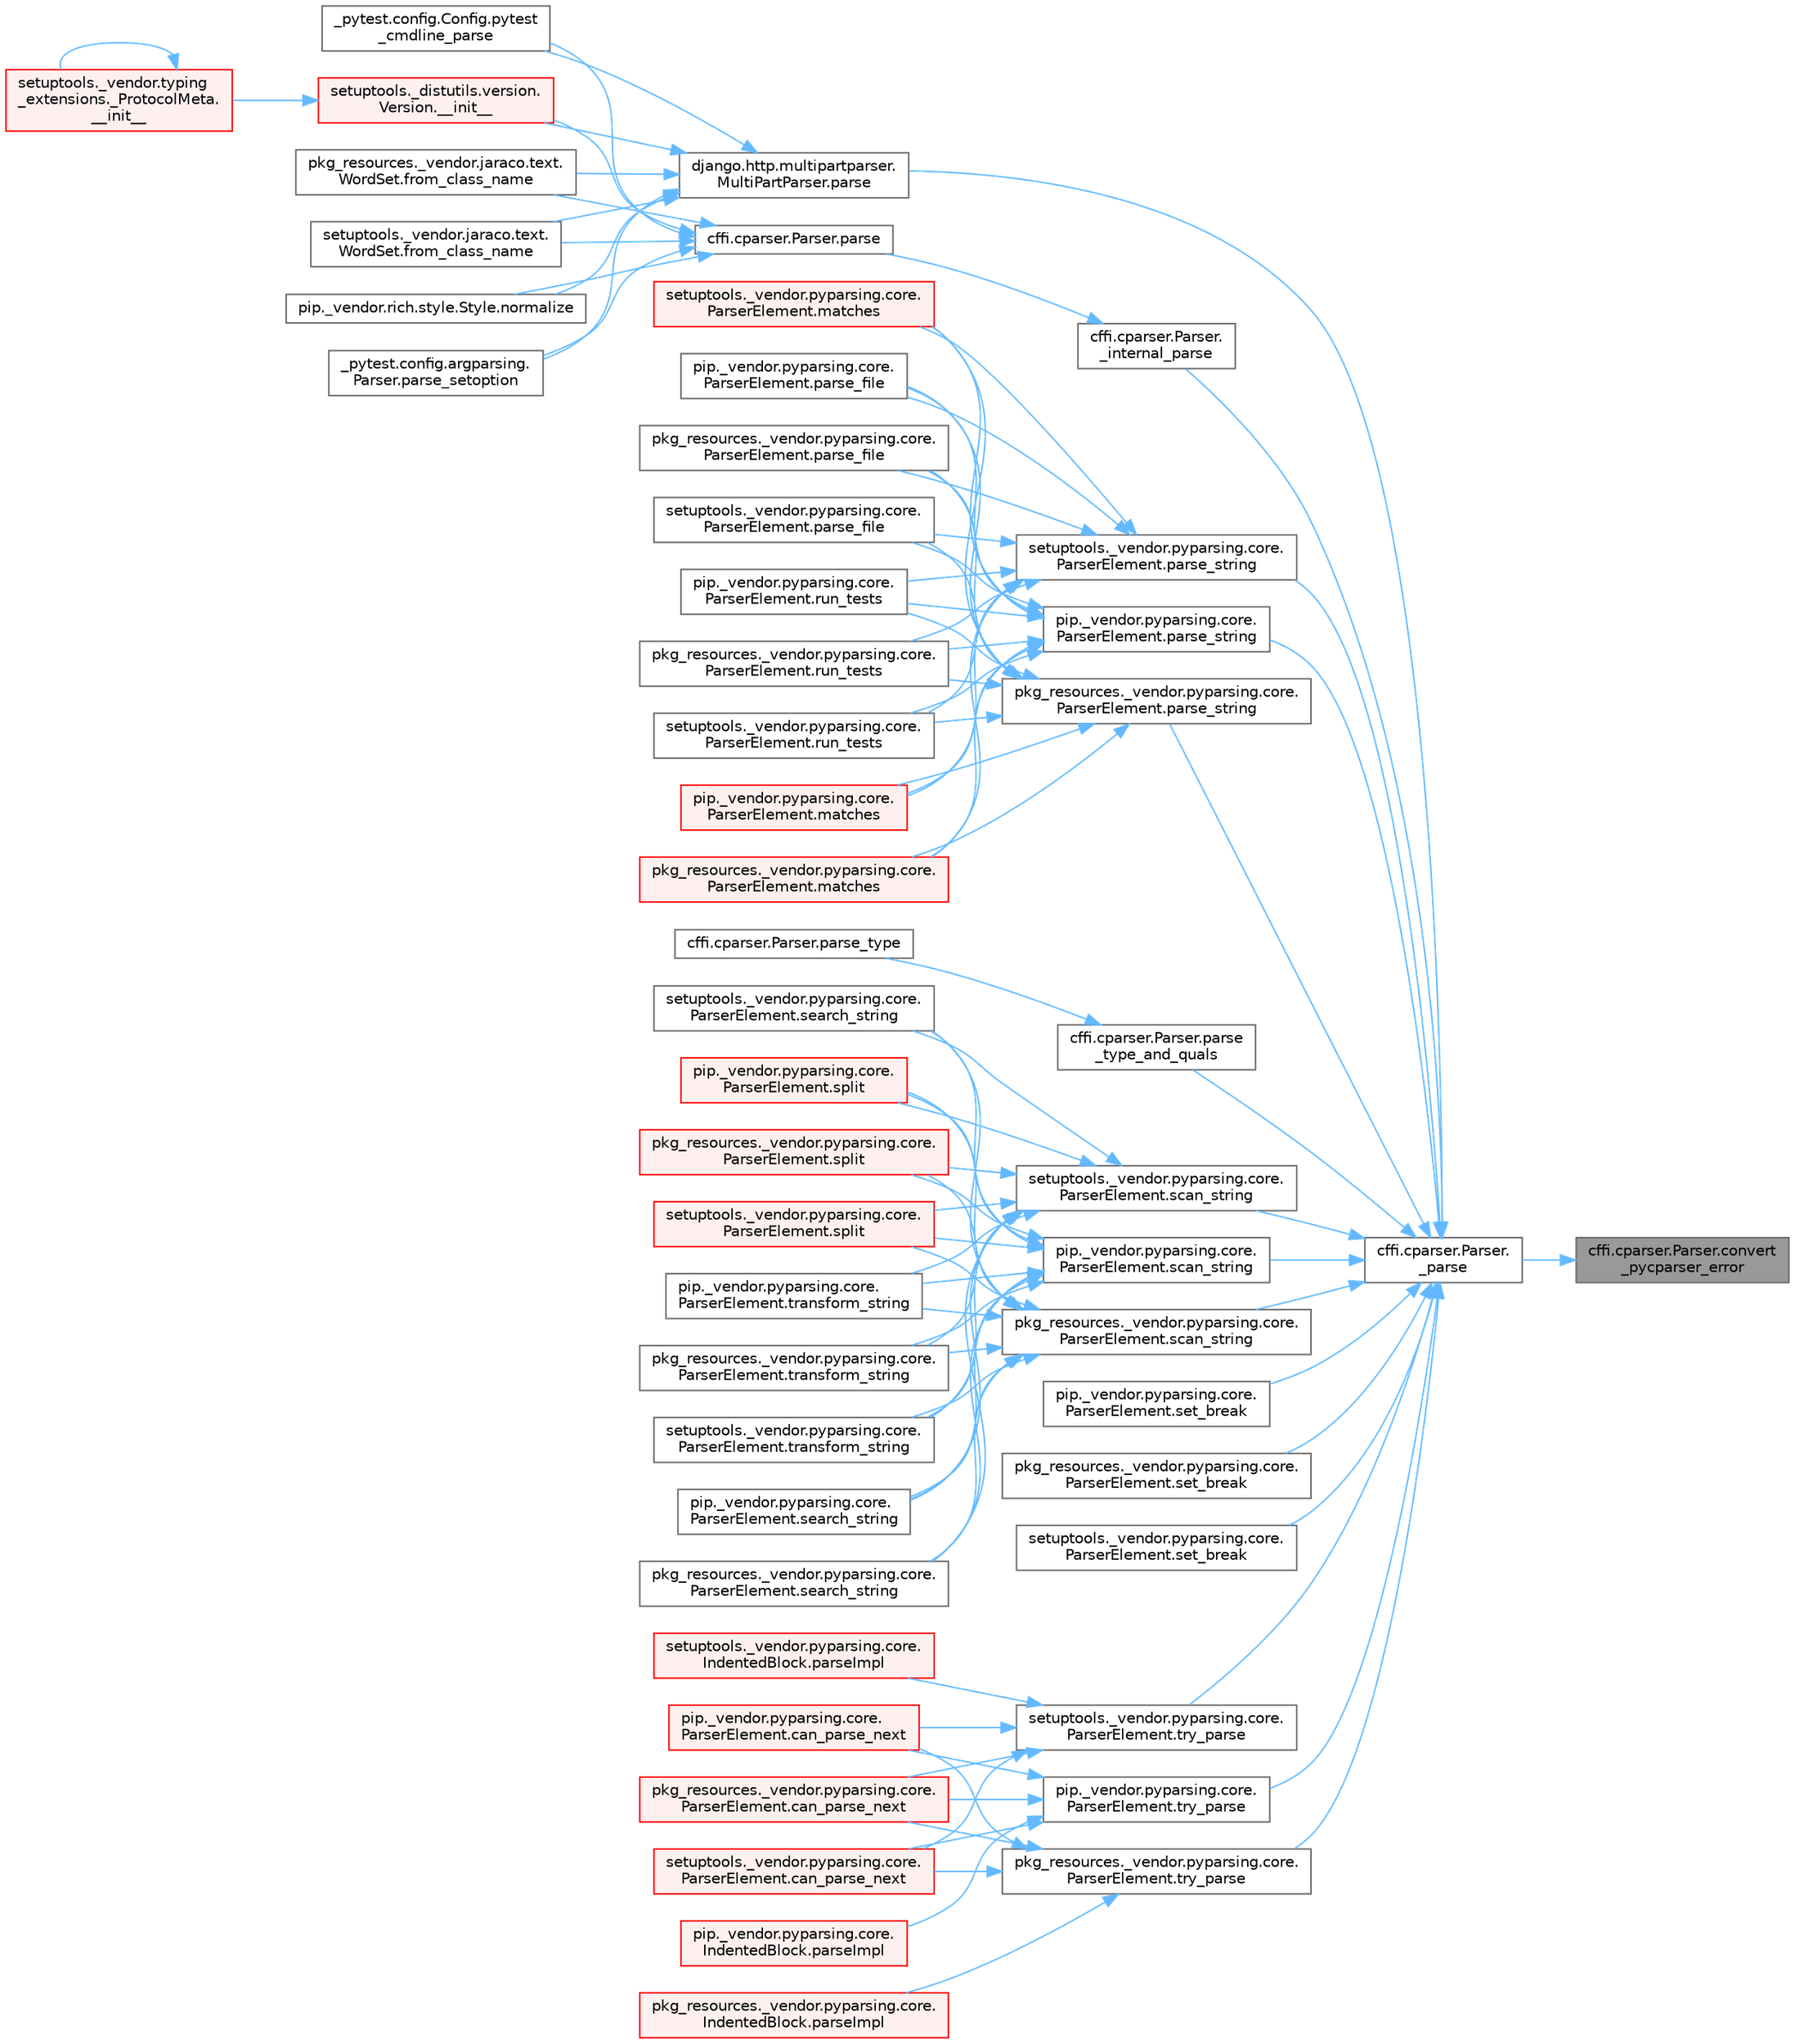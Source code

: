 digraph "cffi.cparser.Parser.convert_pycparser_error"
{
 // LATEX_PDF_SIZE
  bgcolor="transparent";
  edge [fontname=Helvetica,fontsize=10,labelfontname=Helvetica,labelfontsize=10];
  node [fontname=Helvetica,fontsize=10,shape=box,height=0.2,width=0.4];
  rankdir="RL";
  Node1 [id="Node000001",label="cffi.cparser.Parser.convert\l_pycparser_error",height=0.2,width=0.4,color="gray40", fillcolor="grey60", style="filled", fontcolor="black",tooltip=" "];
  Node1 -> Node2 [id="edge1_Node000001_Node000002",dir="back",color="steelblue1",style="solid",tooltip=" "];
  Node2 [id="Node000002",label="cffi.cparser.Parser.\l_parse",height=0.2,width=0.4,color="grey40", fillcolor="white", style="filled",URL="$classcffi_1_1cparser_1_1_parser.html#a1e34a6250e166916f64724a073816414",tooltip=" "];
  Node2 -> Node3 [id="edge2_Node000002_Node000003",dir="back",color="steelblue1",style="solid",tooltip=" "];
  Node3 [id="Node000003",label="cffi.cparser.Parser.\l_internal_parse",height=0.2,width=0.4,color="grey40", fillcolor="white", style="filled",URL="$classcffi_1_1cparser_1_1_parser.html#aae13fe6d5acc9afec0d52bfdfaf40d7b",tooltip=" "];
  Node3 -> Node4 [id="edge3_Node000003_Node000004",dir="back",color="steelblue1",style="solid",tooltip=" "];
  Node4 [id="Node000004",label="cffi.cparser.Parser.parse",height=0.2,width=0.4,color="grey40", fillcolor="white", style="filled",URL="$classcffi_1_1cparser_1_1_parser.html#a42bd17e4a2a05296aba4f1870c3e76b7",tooltip=" "];
  Node4 -> Node5 [id="edge4_Node000004_Node000005",dir="back",color="steelblue1",style="solid",tooltip=" "];
  Node5 [id="Node000005",label="setuptools._distutils.version.\lVersion.__init__",height=0.2,width=0.4,color="red", fillcolor="#FFF0F0", style="filled",URL="$classsetuptools_1_1__distutils_1_1version_1_1_version.html#a6eb3c2f0d326644884717848b784e398",tooltip=" "];
  Node5 -> Node6 [id="edge5_Node000005_Node000006",dir="back",color="steelblue1",style="solid",tooltip=" "];
  Node6 [id="Node000006",label="setuptools._vendor.typing\l_extensions._ProtocolMeta.\l__init__",height=0.2,width=0.4,color="red", fillcolor="#FFF0F0", style="filled",URL="$classsetuptools_1_1__vendor_1_1typing__extensions_1_1___protocol_meta.html#a7bbaff8ac6d19534b46bca363ee0b43a",tooltip=" "];
  Node6 -> Node6 [id="edge6_Node000006_Node000006",dir="back",color="steelblue1",style="solid",tooltip=" "];
  Node4 -> Node37 [id="edge7_Node000004_Node000037",dir="back",color="steelblue1",style="solid",tooltip=" "];
  Node37 [id="Node000037",label="pkg_resources._vendor.jaraco.text.\lWordSet.from_class_name",height=0.2,width=0.4,color="grey40", fillcolor="white", style="filled",URL="$classpkg__resources_1_1__vendor_1_1jaraco_1_1text_1_1_word_set.html#a34e366f395f8e0b61e6b66a93bc8e848",tooltip=" "];
  Node4 -> Node38 [id="edge8_Node000004_Node000038",dir="back",color="steelblue1",style="solid",tooltip=" "];
  Node38 [id="Node000038",label="setuptools._vendor.jaraco.text.\lWordSet.from_class_name",height=0.2,width=0.4,color="grey40", fillcolor="white", style="filled",URL="$classsetuptools_1_1__vendor_1_1jaraco_1_1text_1_1_word_set.html#acc6d49fea7948867996de1a704579124",tooltip=" "];
  Node4 -> Node39 [id="edge9_Node000004_Node000039",dir="back",color="steelblue1",style="solid",tooltip=" "];
  Node39 [id="Node000039",label="pip._vendor.rich.style.Style.normalize",height=0.2,width=0.4,color="grey40", fillcolor="white", style="filled",URL="$classpip_1_1__vendor_1_1rich_1_1style_1_1_style.html#a702aa841b25a26307558cb52dcb12f0d",tooltip=" "];
  Node4 -> Node40 [id="edge10_Node000004_Node000040",dir="back",color="steelblue1",style="solid",tooltip=" "];
  Node40 [id="Node000040",label="_pytest.config.argparsing.\lParser.parse_setoption",height=0.2,width=0.4,color="grey40", fillcolor="white", style="filled",URL="$class__pytest_1_1config_1_1argparsing_1_1_parser.html#a406b16cc4dad29c64f46812c624e203c",tooltip=" "];
  Node4 -> Node41 [id="edge11_Node000004_Node000041",dir="back",color="steelblue1",style="solid",tooltip=" "];
  Node41 [id="Node000041",label="_pytest.config.Config.pytest\l_cmdline_parse",height=0.2,width=0.4,color="grey40", fillcolor="white", style="filled",URL="$class__pytest_1_1config_1_1_config.html#a87d1af36d8238d7df5315b782f91fc1d",tooltip=" "];
  Node2 -> Node42 [id="edge12_Node000002_Node000042",dir="back",color="steelblue1",style="solid",tooltip=" "];
  Node42 [id="Node000042",label="django.http.multipartparser.\lMultiPartParser.parse",height=0.2,width=0.4,color="grey40", fillcolor="white", style="filled",URL="$classdjango_1_1http_1_1multipartparser_1_1_multi_part_parser.html#a667ea5d068bbd9626987acee5a9105c9",tooltip=" "];
  Node42 -> Node5 [id="edge13_Node000042_Node000005",dir="back",color="steelblue1",style="solid",tooltip=" "];
  Node42 -> Node37 [id="edge14_Node000042_Node000037",dir="back",color="steelblue1",style="solid",tooltip=" "];
  Node42 -> Node38 [id="edge15_Node000042_Node000038",dir="back",color="steelblue1",style="solid",tooltip=" "];
  Node42 -> Node39 [id="edge16_Node000042_Node000039",dir="back",color="steelblue1",style="solid",tooltip=" "];
  Node42 -> Node40 [id="edge17_Node000042_Node000040",dir="back",color="steelblue1",style="solid",tooltip=" "];
  Node42 -> Node41 [id="edge18_Node000042_Node000041",dir="back",color="steelblue1",style="solid",tooltip=" "];
  Node2 -> Node43 [id="edge19_Node000002_Node000043",dir="back",color="steelblue1",style="solid",tooltip=" "];
  Node43 [id="Node000043",label="pip._vendor.pyparsing.core.\lParserElement.parse_string",height=0.2,width=0.4,color="grey40", fillcolor="white", style="filled",URL="$classpip_1_1__vendor_1_1pyparsing_1_1core_1_1_parser_element.html#ac17206f98799aeb9149ef0873423fb3d",tooltip=" "];
  Node43 -> Node44 [id="edge20_Node000043_Node000044",dir="back",color="steelblue1",style="solid",tooltip=" "];
  Node44 [id="Node000044",label="pip._vendor.pyparsing.core.\lParserElement.matches",height=0.2,width=0.4,color="red", fillcolor="#FFF0F0", style="filled",URL="$classpip_1_1__vendor_1_1pyparsing_1_1core_1_1_parser_element.html#a506dbc15b395eb36dc4f6cbc0fdf143a",tooltip=" "];
  Node43 -> Node49 [id="edge21_Node000043_Node000049",dir="back",color="steelblue1",style="solid",tooltip=" "];
  Node49 [id="Node000049",label="pkg_resources._vendor.pyparsing.core.\lParserElement.matches",height=0.2,width=0.4,color="red", fillcolor="#FFF0F0", style="filled",URL="$classpkg__resources_1_1__vendor_1_1pyparsing_1_1core_1_1_parser_element.html#a83b843cc10043a223825a7b6ee2bf3ed",tooltip=" "];
  Node43 -> Node50 [id="edge22_Node000043_Node000050",dir="back",color="steelblue1",style="solid",tooltip=" "];
  Node50 [id="Node000050",label="setuptools._vendor.pyparsing.core.\lParserElement.matches",height=0.2,width=0.4,color="red", fillcolor="#FFF0F0", style="filled",URL="$classsetuptools_1_1__vendor_1_1pyparsing_1_1core_1_1_parser_element.html#a340c5dbbc0054029fa245e398f694e14",tooltip=" "];
  Node43 -> Node51 [id="edge23_Node000043_Node000051",dir="back",color="steelblue1",style="solid",tooltip=" "];
  Node51 [id="Node000051",label="pip._vendor.pyparsing.core.\lParserElement.parse_file",height=0.2,width=0.4,color="grey40", fillcolor="white", style="filled",URL="$classpip_1_1__vendor_1_1pyparsing_1_1core_1_1_parser_element.html#a161e1fa167881e4e3fa9f26155612ed1",tooltip=" "];
  Node43 -> Node52 [id="edge24_Node000043_Node000052",dir="back",color="steelblue1",style="solid",tooltip=" "];
  Node52 [id="Node000052",label="pkg_resources._vendor.pyparsing.core.\lParserElement.parse_file",height=0.2,width=0.4,color="grey40", fillcolor="white", style="filled",URL="$classpkg__resources_1_1__vendor_1_1pyparsing_1_1core_1_1_parser_element.html#a4b7f81ada4824fcac02e6fae60e97154",tooltip=" "];
  Node43 -> Node53 [id="edge25_Node000043_Node000053",dir="back",color="steelblue1",style="solid",tooltip=" "];
  Node53 [id="Node000053",label="setuptools._vendor.pyparsing.core.\lParserElement.parse_file",height=0.2,width=0.4,color="grey40", fillcolor="white", style="filled",URL="$classsetuptools_1_1__vendor_1_1pyparsing_1_1core_1_1_parser_element.html#a8f9b8fccb7fc5a55bc10cb3ab46cf419",tooltip=" "];
  Node43 -> Node54 [id="edge26_Node000043_Node000054",dir="back",color="steelblue1",style="solid",tooltip=" "];
  Node54 [id="Node000054",label="pip._vendor.pyparsing.core.\lParserElement.run_tests",height=0.2,width=0.4,color="grey40", fillcolor="white", style="filled",URL="$classpip_1_1__vendor_1_1pyparsing_1_1core_1_1_parser_element.html#a35107e02c57a82575247354b2ffe5d63",tooltip=" "];
  Node43 -> Node55 [id="edge27_Node000043_Node000055",dir="back",color="steelblue1",style="solid",tooltip=" "];
  Node55 [id="Node000055",label="pkg_resources._vendor.pyparsing.core.\lParserElement.run_tests",height=0.2,width=0.4,color="grey40", fillcolor="white", style="filled",URL="$classpkg__resources_1_1__vendor_1_1pyparsing_1_1core_1_1_parser_element.html#a10e2c2c94b6bedd4a9bac706beb1f8e4",tooltip=" "];
  Node43 -> Node56 [id="edge28_Node000043_Node000056",dir="back",color="steelblue1",style="solid",tooltip=" "];
  Node56 [id="Node000056",label="setuptools._vendor.pyparsing.core.\lParserElement.run_tests",height=0.2,width=0.4,color="grey40", fillcolor="white", style="filled",URL="$classsetuptools_1_1__vendor_1_1pyparsing_1_1core_1_1_parser_element.html#a67d4875fb1c02837aae5bb1e763532ba",tooltip=" "];
  Node2 -> Node57 [id="edge29_Node000002_Node000057",dir="back",color="steelblue1",style="solid",tooltip=" "];
  Node57 [id="Node000057",label="pkg_resources._vendor.pyparsing.core.\lParserElement.parse_string",height=0.2,width=0.4,color="grey40", fillcolor="white", style="filled",URL="$classpkg__resources_1_1__vendor_1_1pyparsing_1_1core_1_1_parser_element.html#a8c3e947b9af4425a1b7f4c8db034a549",tooltip=" "];
  Node57 -> Node44 [id="edge30_Node000057_Node000044",dir="back",color="steelblue1",style="solid",tooltip=" "];
  Node57 -> Node49 [id="edge31_Node000057_Node000049",dir="back",color="steelblue1",style="solid",tooltip=" "];
  Node57 -> Node50 [id="edge32_Node000057_Node000050",dir="back",color="steelblue1",style="solid",tooltip=" "];
  Node57 -> Node51 [id="edge33_Node000057_Node000051",dir="back",color="steelblue1",style="solid",tooltip=" "];
  Node57 -> Node52 [id="edge34_Node000057_Node000052",dir="back",color="steelblue1",style="solid",tooltip=" "];
  Node57 -> Node53 [id="edge35_Node000057_Node000053",dir="back",color="steelblue1",style="solid",tooltip=" "];
  Node57 -> Node54 [id="edge36_Node000057_Node000054",dir="back",color="steelblue1",style="solid",tooltip=" "];
  Node57 -> Node55 [id="edge37_Node000057_Node000055",dir="back",color="steelblue1",style="solid",tooltip=" "];
  Node57 -> Node56 [id="edge38_Node000057_Node000056",dir="back",color="steelblue1",style="solid",tooltip=" "];
  Node2 -> Node58 [id="edge39_Node000002_Node000058",dir="back",color="steelblue1",style="solid",tooltip=" "];
  Node58 [id="Node000058",label="setuptools._vendor.pyparsing.core.\lParserElement.parse_string",height=0.2,width=0.4,color="grey40", fillcolor="white", style="filled",URL="$classsetuptools_1_1__vendor_1_1pyparsing_1_1core_1_1_parser_element.html#a4bceb4c6190dd0bd2ea4c6ef9e8fe6f9",tooltip=" "];
  Node58 -> Node44 [id="edge40_Node000058_Node000044",dir="back",color="steelblue1",style="solid",tooltip=" "];
  Node58 -> Node49 [id="edge41_Node000058_Node000049",dir="back",color="steelblue1",style="solid",tooltip=" "];
  Node58 -> Node50 [id="edge42_Node000058_Node000050",dir="back",color="steelblue1",style="solid",tooltip=" "];
  Node58 -> Node51 [id="edge43_Node000058_Node000051",dir="back",color="steelblue1",style="solid",tooltip=" "];
  Node58 -> Node52 [id="edge44_Node000058_Node000052",dir="back",color="steelblue1",style="solid",tooltip=" "];
  Node58 -> Node53 [id="edge45_Node000058_Node000053",dir="back",color="steelblue1",style="solid",tooltip=" "];
  Node58 -> Node54 [id="edge46_Node000058_Node000054",dir="back",color="steelblue1",style="solid",tooltip=" "];
  Node58 -> Node55 [id="edge47_Node000058_Node000055",dir="back",color="steelblue1",style="solid",tooltip=" "];
  Node58 -> Node56 [id="edge48_Node000058_Node000056",dir="back",color="steelblue1",style="solid",tooltip=" "];
  Node2 -> Node59 [id="edge49_Node000002_Node000059",dir="back",color="steelblue1",style="solid",tooltip=" "];
  Node59 [id="Node000059",label="cffi.cparser.Parser.parse\l_type_and_quals",height=0.2,width=0.4,color="grey40", fillcolor="white", style="filled",URL="$classcffi_1_1cparser_1_1_parser.html#a6139eb202d8a0df47885d4cb27a3e9cd",tooltip=" "];
  Node59 -> Node60 [id="edge50_Node000059_Node000060",dir="back",color="steelblue1",style="solid",tooltip=" "];
  Node60 [id="Node000060",label="cffi.cparser.Parser.parse_type",height=0.2,width=0.4,color="grey40", fillcolor="white", style="filled",URL="$classcffi_1_1cparser_1_1_parser.html#af27b1aa9db17650fd94b8a46850c3d57",tooltip=" "];
  Node2 -> Node61 [id="edge51_Node000002_Node000061",dir="back",color="steelblue1",style="solid",tooltip=" "];
  Node61 [id="Node000061",label="pip._vendor.pyparsing.core.\lParserElement.scan_string",height=0.2,width=0.4,color="grey40", fillcolor="white", style="filled",URL="$classpip_1_1__vendor_1_1pyparsing_1_1core_1_1_parser_element.html#a0a066b31d55597f3b2ac426eab0ef7a8",tooltip=" "];
  Node61 -> Node62 [id="edge52_Node000061_Node000062",dir="back",color="steelblue1",style="solid",tooltip=" "];
  Node62 [id="Node000062",label="pip._vendor.pyparsing.core.\lParserElement.search_string",height=0.2,width=0.4,color="grey40", fillcolor="white", style="filled",URL="$classpip_1_1__vendor_1_1pyparsing_1_1core_1_1_parser_element.html#a5a83c9e97aad458cf36ecb2cbc451703",tooltip=" "];
  Node61 -> Node63 [id="edge53_Node000061_Node000063",dir="back",color="steelblue1",style="solid",tooltip=" "];
  Node63 [id="Node000063",label="pkg_resources._vendor.pyparsing.core.\lParserElement.search_string",height=0.2,width=0.4,color="grey40", fillcolor="white", style="filled",URL="$classpkg__resources_1_1__vendor_1_1pyparsing_1_1core_1_1_parser_element.html#a4b5b9d98014537f14aa58afb241fb421",tooltip=" "];
  Node61 -> Node64 [id="edge54_Node000061_Node000064",dir="back",color="steelblue1",style="solid",tooltip=" "];
  Node64 [id="Node000064",label="setuptools._vendor.pyparsing.core.\lParserElement.search_string",height=0.2,width=0.4,color="grey40", fillcolor="white", style="filled",URL="$classsetuptools_1_1__vendor_1_1pyparsing_1_1core_1_1_parser_element.html#afd39623fe4bffcc694a482c83b93fd06",tooltip=" "];
  Node61 -> Node65 [id="edge55_Node000061_Node000065",dir="back",color="steelblue1",style="solid",tooltip=" "];
  Node65 [id="Node000065",label="pip._vendor.pyparsing.core.\lParserElement.split",height=0.2,width=0.4,color="red", fillcolor="#FFF0F0", style="filled",URL="$classpip_1_1__vendor_1_1pyparsing_1_1core_1_1_parser_element.html#a4d8b15e96c35f49dd311c05519c05b48",tooltip=" "];
  Node61 -> Node3206 [id="edge56_Node000061_Node003206",dir="back",color="steelblue1",style="solid",tooltip=" "];
  Node3206 [id="Node003206",label="pkg_resources._vendor.pyparsing.core.\lParserElement.split",height=0.2,width=0.4,color="red", fillcolor="#FFF0F0", style="filled",URL="$classpkg__resources_1_1__vendor_1_1pyparsing_1_1core_1_1_parser_element.html#a194801602eaab7fd2483d6a6ef7335b7",tooltip=" "];
  Node61 -> Node3207 [id="edge57_Node000061_Node003207",dir="back",color="steelblue1",style="solid",tooltip=" "];
  Node3207 [id="Node003207",label="setuptools._vendor.pyparsing.core.\lParserElement.split",height=0.2,width=0.4,color="red", fillcolor="#FFF0F0", style="filled",URL="$classsetuptools_1_1__vendor_1_1pyparsing_1_1core_1_1_parser_element.html#a851b91f91735a7984ff943924b8f5e53",tooltip=" "];
  Node61 -> Node3208 [id="edge58_Node000061_Node003208",dir="back",color="steelblue1",style="solid",tooltip=" "];
  Node3208 [id="Node003208",label="pip._vendor.pyparsing.core.\lParserElement.transform_string",height=0.2,width=0.4,color="grey40", fillcolor="white", style="filled",URL="$classpip_1_1__vendor_1_1pyparsing_1_1core_1_1_parser_element.html#a566e130123a0445b27338a6e3ec60f19",tooltip=" "];
  Node61 -> Node3209 [id="edge59_Node000061_Node003209",dir="back",color="steelblue1",style="solid",tooltip=" "];
  Node3209 [id="Node003209",label="pkg_resources._vendor.pyparsing.core.\lParserElement.transform_string",height=0.2,width=0.4,color="grey40", fillcolor="white", style="filled",URL="$classpkg__resources_1_1__vendor_1_1pyparsing_1_1core_1_1_parser_element.html#a71a727a6ccd055ebf3c32601140ed804",tooltip=" "];
  Node61 -> Node3210 [id="edge60_Node000061_Node003210",dir="back",color="steelblue1",style="solid",tooltip=" "];
  Node3210 [id="Node003210",label="setuptools._vendor.pyparsing.core.\lParserElement.transform_string",height=0.2,width=0.4,color="grey40", fillcolor="white", style="filled",URL="$classsetuptools_1_1__vendor_1_1pyparsing_1_1core_1_1_parser_element.html#a23d5d123f33508735ec8eefe96840071",tooltip=" "];
  Node2 -> Node3211 [id="edge61_Node000002_Node003211",dir="back",color="steelblue1",style="solid",tooltip=" "];
  Node3211 [id="Node003211",label="pkg_resources._vendor.pyparsing.core.\lParserElement.scan_string",height=0.2,width=0.4,color="grey40", fillcolor="white", style="filled",URL="$classpkg__resources_1_1__vendor_1_1pyparsing_1_1core_1_1_parser_element.html#a72c2c28e4b4d308fb917b19795da3b31",tooltip=" "];
  Node3211 -> Node62 [id="edge62_Node003211_Node000062",dir="back",color="steelblue1",style="solid",tooltip=" "];
  Node3211 -> Node63 [id="edge63_Node003211_Node000063",dir="back",color="steelblue1",style="solid",tooltip=" "];
  Node3211 -> Node64 [id="edge64_Node003211_Node000064",dir="back",color="steelblue1",style="solid",tooltip=" "];
  Node3211 -> Node65 [id="edge65_Node003211_Node000065",dir="back",color="steelblue1",style="solid",tooltip=" "];
  Node3211 -> Node3206 [id="edge66_Node003211_Node003206",dir="back",color="steelblue1",style="solid",tooltip=" "];
  Node3211 -> Node3207 [id="edge67_Node003211_Node003207",dir="back",color="steelblue1",style="solid",tooltip=" "];
  Node3211 -> Node3208 [id="edge68_Node003211_Node003208",dir="back",color="steelblue1",style="solid",tooltip=" "];
  Node3211 -> Node3209 [id="edge69_Node003211_Node003209",dir="back",color="steelblue1",style="solid",tooltip=" "];
  Node3211 -> Node3210 [id="edge70_Node003211_Node003210",dir="back",color="steelblue1",style="solid",tooltip=" "];
  Node2 -> Node3212 [id="edge71_Node000002_Node003212",dir="back",color="steelblue1",style="solid",tooltip=" "];
  Node3212 [id="Node003212",label="setuptools._vendor.pyparsing.core.\lParserElement.scan_string",height=0.2,width=0.4,color="grey40", fillcolor="white", style="filled",URL="$classsetuptools_1_1__vendor_1_1pyparsing_1_1core_1_1_parser_element.html#a1e2aa4fc1e0debef9f876b7e1ccbfb62",tooltip=" "];
  Node3212 -> Node62 [id="edge72_Node003212_Node000062",dir="back",color="steelblue1",style="solid",tooltip=" "];
  Node3212 -> Node63 [id="edge73_Node003212_Node000063",dir="back",color="steelblue1",style="solid",tooltip=" "];
  Node3212 -> Node64 [id="edge74_Node003212_Node000064",dir="back",color="steelblue1",style="solid",tooltip=" "];
  Node3212 -> Node65 [id="edge75_Node003212_Node000065",dir="back",color="steelblue1",style="solid",tooltip=" "];
  Node3212 -> Node3206 [id="edge76_Node003212_Node003206",dir="back",color="steelblue1",style="solid",tooltip=" "];
  Node3212 -> Node3207 [id="edge77_Node003212_Node003207",dir="back",color="steelblue1",style="solid",tooltip=" "];
  Node3212 -> Node3208 [id="edge78_Node003212_Node003208",dir="back",color="steelblue1",style="solid",tooltip=" "];
  Node3212 -> Node3209 [id="edge79_Node003212_Node003209",dir="back",color="steelblue1",style="solid",tooltip=" "];
  Node3212 -> Node3210 [id="edge80_Node003212_Node003210",dir="back",color="steelblue1",style="solid",tooltip=" "];
  Node2 -> Node3213 [id="edge81_Node000002_Node003213",dir="back",color="steelblue1",style="solid",tooltip=" "];
  Node3213 [id="Node003213",label="pip._vendor.pyparsing.core.\lParserElement.set_break",height=0.2,width=0.4,color="grey40", fillcolor="white", style="filled",URL="$classpip_1_1__vendor_1_1pyparsing_1_1core_1_1_parser_element.html#afc8123f3ce858bf8a14b532d30a69358",tooltip=" "];
  Node2 -> Node3214 [id="edge82_Node000002_Node003214",dir="back",color="steelblue1",style="solid",tooltip=" "];
  Node3214 [id="Node003214",label="pkg_resources._vendor.pyparsing.core.\lParserElement.set_break",height=0.2,width=0.4,color="grey40", fillcolor="white", style="filled",URL="$classpkg__resources_1_1__vendor_1_1pyparsing_1_1core_1_1_parser_element.html#a3b2760321c141c28bd3ac49bff084c36",tooltip=" "];
  Node2 -> Node3215 [id="edge83_Node000002_Node003215",dir="back",color="steelblue1",style="solid",tooltip=" "];
  Node3215 [id="Node003215",label="setuptools._vendor.pyparsing.core.\lParserElement.set_break",height=0.2,width=0.4,color="grey40", fillcolor="white", style="filled",URL="$classsetuptools_1_1__vendor_1_1pyparsing_1_1core_1_1_parser_element.html#af94c5e92eae357b425d5c26f1c8c3a83",tooltip=" "];
  Node2 -> Node3216 [id="edge84_Node000002_Node003216",dir="back",color="steelblue1",style="solid",tooltip=" "];
  Node3216 [id="Node003216",label="pip._vendor.pyparsing.core.\lParserElement.try_parse",height=0.2,width=0.4,color="grey40", fillcolor="white", style="filled",URL="$classpip_1_1__vendor_1_1pyparsing_1_1core_1_1_parser_element.html#aa6320e91dc4e7cd3738374eaa03bba1e",tooltip=" "];
  Node3216 -> Node3217 [id="edge85_Node003216_Node003217",dir="back",color="steelblue1",style="solid",tooltip=" "];
  Node3217 [id="Node003217",label="pip._vendor.pyparsing.core.\lParserElement.can_parse_next",height=0.2,width=0.4,color="red", fillcolor="#FFF0F0", style="filled",URL="$classpip_1_1__vendor_1_1pyparsing_1_1core_1_1_parser_element.html#a780d49e0dacb1d260da8a07579d3074c",tooltip=" "];
  Node3216 -> Node3219 [id="edge86_Node003216_Node003219",dir="back",color="steelblue1",style="solid",tooltip=" "];
  Node3219 [id="Node003219",label="pkg_resources._vendor.pyparsing.core.\lParserElement.can_parse_next",height=0.2,width=0.4,color="red", fillcolor="#FFF0F0", style="filled",URL="$classpkg__resources_1_1__vendor_1_1pyparsing_1_1core_1_1_parser_element.html#a99db9b4ca84b5019402b614369adc013",tooltip=" "];
  Node3216 -> Node3221 [id="edge87_Node003216_Node003221",dir="back",color="steelblue1",style="solid",tooltip=" "];
  Node3221 [id="Node003221",label="setuptools._vendor.pyparsing.core.\lParserElement.can_parse_next",height=0.2,width=0.4,color="red", fillcolor="#FFF0F0", style="filled",URL="$classsetuptools_1_1__vendor_1_1pyparsing_1_1core_1_1_parser_element.html#a3dc0a24c985f37bf4aec2f7af6931e61",tooltip=" "];
  Node3216 -> Node3223 [id="edge88_Node003216_Node003223",dir="back",color="steelblue1",style="solid",tooltip=" "];
  Node3223 [id="Node003223",label="pip._vendor.pyparsing.core.\lIndentedBlock.parseImpl",height=0.2,width=0.4,color="red", fillcolor="#FFF0F0", style="filled",URL="$classpip_1_1__vendor_1_1pyparsing_1_1core_1_1_indented_block.html#a614f358d7124fbd85f4750694b700605",tooltip=" "];
  Node2 -> Node3224 [id="edge89_Node000002_Node003224",dir="back",color="steelblue1",style="solid",tooltip=" "];
  Node3224 [id="Node003224",label="pkg_resources._vendor.pyparsing.core.\lParserElement.try_parse",height=0.2,width=0.4,color="grey40", fillcolor="white", style="filled",URL="$classpkg__resources_1_1__vendor_1_1pyparsing_1_1core_1_1_parser_element.html#a59857e3f9c942ad31575cec76c665b8a",tooltip=" "];
  Node3224 -> Node3217 [id="edge90_Node003224_Node003217",dir="back",color="steelblue1",style="solid",tooltip=" "];
  Node3224 -> Node3219 [id="edge91_Node003224_Node003219",dir="back",color="steelblue1",style="solid",tooltip=" "];
  Node3224 -> Node3221 [id="edge92_Node003224_Node003221",dir="back",color="steelblue1",style="solid",tooltip=" "];
  Node3224 -> Node3225 [id="edge93_Node003224_Node003225",dir="back",color="steelblue1",style="solid",tooltip=" "];
  Node3225 [id="Node003225",label="pkg_resources._vendor.pyparsing.core.\lIndentedBlock.parseImpl",height=0.2,width=0.4,color="red", fillcolor="#FFF0F0", style="filled",URL="$classpkg__resources_1_1__vendor_1_1pyparsing_1_1core_1_1_indented_block.html#a832e80a7ba0390c3f34ec7820642cbef",tooltip=" "];
  Node2 -> Node3226 [id="edge94_Node000002_Node003226",dir="back",color="steelblue1",style="solid",tooltip=" "];
  Node3226 [id="Node003226",label="setuptools._vendor.pyparsing.core.\lParserElement.try_parse",height=0.2,width=0.4,color="grey40", fillcolor="white", style="filled",URL="$classsetuptools_1_1__vendor_1_1pyparsing_1_1core_1_1_parser_element.html#a8232b0ff24e210a8ce475d0469858a6d",tooltip=" "];
  Node3226 -> Node3217 [id="edge95_Node003226_Node003217",dir="back",color="steelblue1",style="solid",tooltip=" "];
  Node3226 -> Node3219 [id="edge96_Node003226_Node003219",dir="back",color="steelblue1",style="solid",tooltip=" "];
  Node3226 -> Node3221 [id="edge97_Node003226_Node003221",dir="back",color="steelblue1",style="solid",tooltip=" "];
  Node3226 -> Node3227 [id="edge98_Node003226_Node003227",dir="back",color="steelblue1",style="solid",tooltip=" "];
  Node3227 [id="Node003227",label="setuptools._vendor.pyparsing.core.\lIndentedBlock.parseImpl",height=0.2,width=0.4,color="red", fillcolor="#FFF0F0", style="filled",URL="$classsetuptools_1_1__vendor_1_1pyparsing_1_1core_1_1_indented_block.html#aecab12233ff1c4cfb490e864cbbb1029",tooltip=" "];
}

